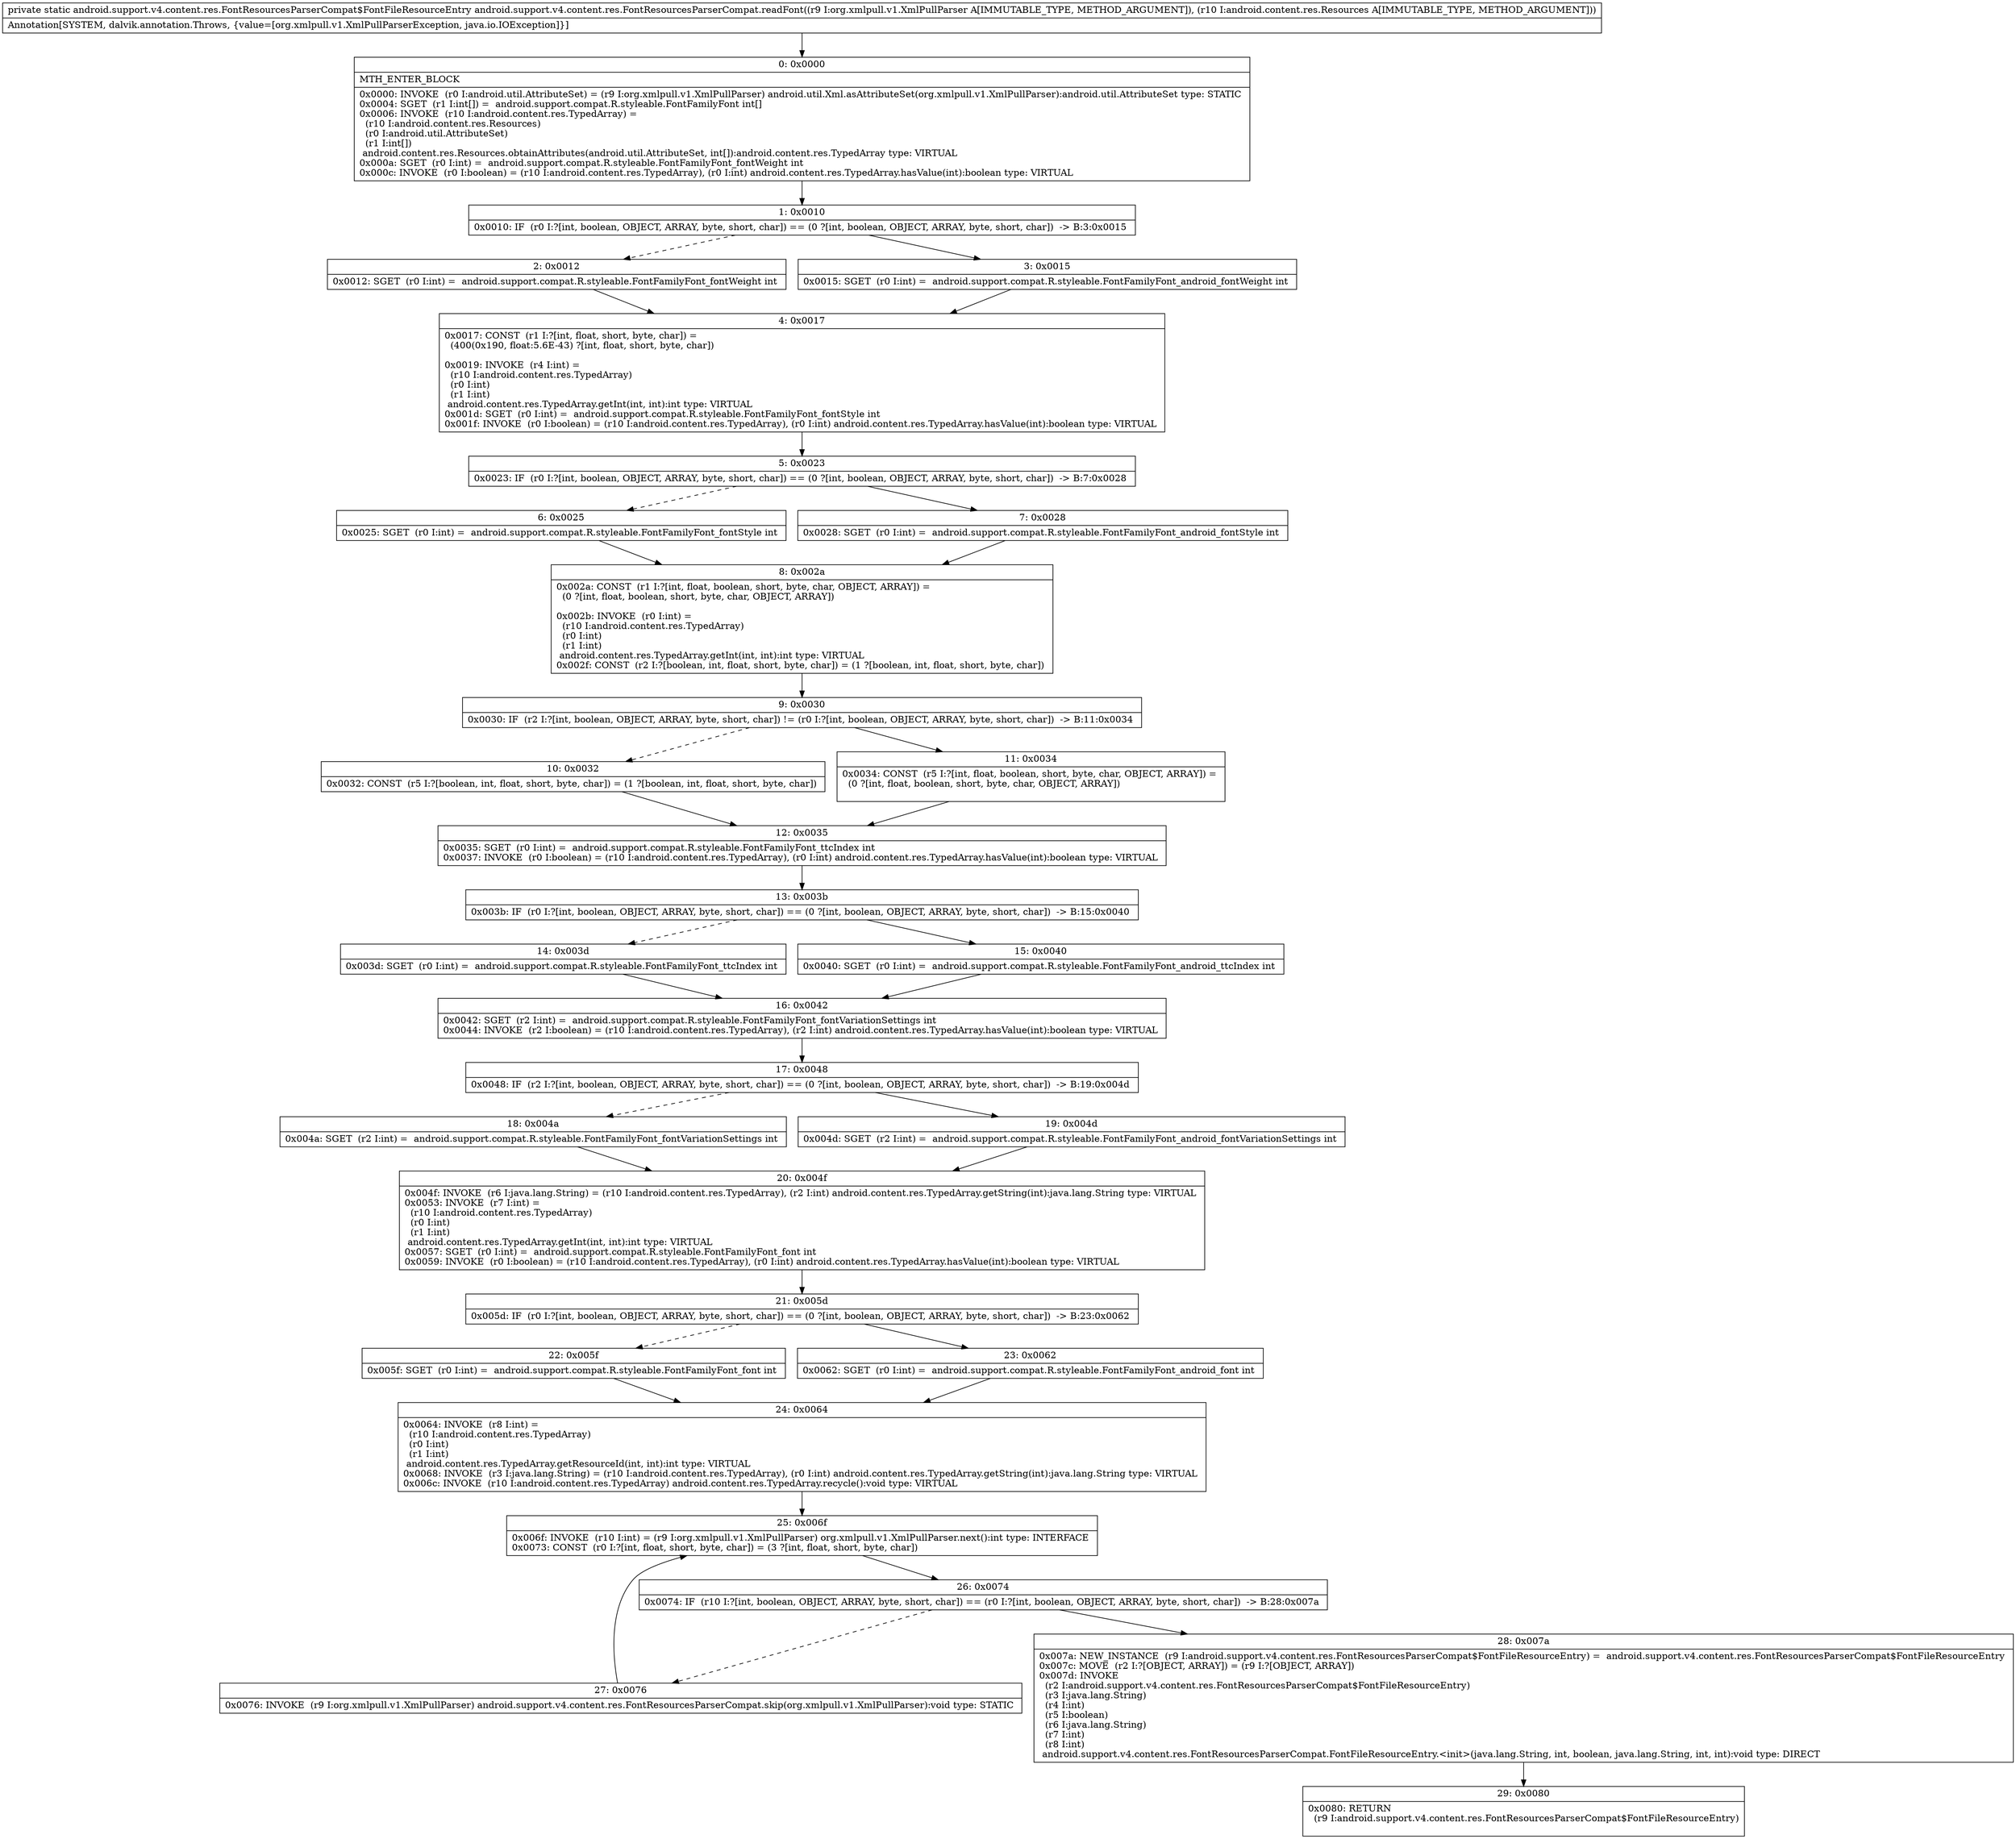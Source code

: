 digraph "CFG forandroid.support.v4.content.res.FontResourcesParserCompat.readFont(Lorg\/xmlpull\/v1\/XmlPullParser;Landroid\/content\/res\/Resources;)Landroid\/support\/v4\/content\/res\/FontResourcesParserCompat$FontFileResourceEntry;" {
Node_0 [shape=record,label="{0\:\ 0x0000|MTH_ENTER_BLOCK\l|0x0000: INVOKE  (r0 I:android.util.AttributeSet) = (r9 I:org.xmlpull.v1.XmlPullParser) android.util.Xml.asAttributeSet(org.xmlpull.v1.XmlPullParser):android.util.AttributeSet type: STATIC \l0x0004: SGET  (r1 I:int[]) =  android.support.compat.R.styleable.FontFamilyFont int[] \l0x0006: INVOKE  (r10 I:android.content.res.TypedArray) = \l  (r10 I:android.content.res.Resources)\l  (r0 I:android.util.AttributeSet)\l  (r1 I:int[])\l android.content.res.Resources.obtainAttributes(android.util.AttributeSet, int[]):android.content.res.TypedArray type: VIRTUAL \l0x000a: SGET  (r0 I:int) =  android.support.compat.R.styleable.FontFamilyFont_fontWeight int \l0x000c: INVOKE  (r0 I:boolean) = (r10 I:android.content.res.TypedArray), (r0 I:int) android.content.res.TypedArray.hasValue(int):boolean type: VIRTUAL \l}"];
Node_1 [shape=record,label="{1\:\ 0x0010|0x0010: IF  (r0 I:?[int, boolean, OBJECT, ARRAY, byte, short, char]) == (0 ?[int, boolean, OBJECT, ARRAY, byte, short, char])  \-\> B:3:0x0015 \l}"];
Node_2 [shape=record,label="{2\:\ 0x0012|0x0012: SGET  (r0 I:int) =  android.support.compat.R.styleable.FontFamilyFont_fontWeight int \l}"];
Node_3 [shape=record,label="{3\:\ 0x0015|0x0015: SGET  (r0 I:int) =  android.support.compat.R.styleable.FontFamilyFont_android_fontWeight int \l}"];
Node_4 [shape=record,label="{4\:\ 0x0017|0x0017: CONST  (r1 I:?[int, float, short, byte, char]) = \l  (400(0x190, float:5.6E\-43) ?[int, float, short, byte, char])\l \l0x0019: INVOKE  (r4 I:int) = \l  (r10 I:android.content.res.TypedArray)\l  (r0 I:int)\l  (r1 I:int)\l android.content.res.TypedArray.getInt(int, int):int type: VIRTUAL \l0x001d: SGET  (r0 I:int) =  android.support.compat.R.styleable.FontFamilyFont_fontStyle int \l0x001f: INVOKE  (r0 I:boolean) = (r10 I:android.content.res.TypedArray), (r0 I:int) android.content.res.TypedArray.hasValue(int):boolean type: VIRTUAL \l}"];
Node_5 [shape=record,label="{5\:\ 0x0023|0x0023: IF  (r0 I:?[int, boolean, OBJECT, ARRAY, byte, short, char]) == (0 ?[int, boolean, OBJECT, ARRAY, byte, short, char])  \-\> B:7:0x0028 \l}"];
Node_6 [shape=record,label="{6\:\ 0x0025|0x0025: SGET  (r0 I:int) =  android.support.compat.R.styleable.FontFamilyFont_fontStyle int \l}"];
Node_7 [shape=record,label="{7\:\ 0x0028|0x0028: SGET  (r0 I:int) =  android.support.compat.R.styleable.FontFamilyFont_android_fontStyle int \l}"];
Node_8 [shape=record,label="{8\:\ 0x002a|0x002a: CONST  (r1 I:?[int, float, boolean, short, byte, char, OBJECT, ARRAY]) = \l  (0 ?[int, float, boolean, short, byte, char, OBJECT, ARRAY])\l \l0x002b: INVOKE  (r0 I:int) = \l  (r10 I:android.content.res.TypedArray)\l  (r0 I:int)\l  (r1 I:int)\l android.content.res.TypedArray.getInt(int, int):int type: VIRTUAL \l0x002f: CONST  (r2 I:?[boolean, int, float, short, byte, char]) = (1 ?[boolean, int, float, short, byte, char]) \l}"];
Node_9 [shape=record,label="{9\:\ 0x0030|0x0030: IF  (r2 I:?[int, boolean, OBJECT, ARRAY, byte, short, char]) != (r0 I:?[int, boolean, OBJECT, ARRAY, byte, short, char])  \-\> B:11:0x0034 \l}"];
Node_10 [shape=record,label="{10\:\ 0x0032|0x0032: CONST  (r5 I:?[boolean, int, float, short, byte, char]) = (1 ?[boolean, int, float, short, byte, char]) \l}"];
Node_11 [shape=record,label="{11\:\ 0x0034|0x0034: CONST  (r5 I:?[int, float, boolean, short, byte, char, OBJECT, ARRAY]) = \l  (0 ?[int, float, boolean, short, byte, char, OBJECT, ARRAY])\l \l}"];
Node_12 [shape=record,label="{12\:\ 0x0035|0x0035: SGET  (r0 I:int) =  android.support.compat.R.styleable.FontFamilyFont_ttcIndex int \l0x0037: INVOKE  (r0 I:boolean) = (r10 I:android.content.res.TypedArray), (r0 I:int) android.content.res.TypedArray.hasValue(int):boolean type: VIRTUAL \l}"];
Node_13 [shape=record,label="{13\:\ 0x003b|0x003b: IF  (r0 I:?[int, boolean, OBJECT, ARRAY, byte, short, char]) == (0 ?[int, boolean, OBJECT, ARRAY, byte, short, char])  \-\> B:15:0x0040 \l}"];
Node_14 [shape=record,label="{14\:\ 0x003d|0x003d: SGET  (r0 I:int) =  android.support.compat.R.styleable.FontFamilyFont_ttcIndex int \l}"];
Node_15 [shape=record,label="{15\:\ 0x0040|0x0040: SGET  (r0 I:int) =  android.support.compat.R.styleable.FontFamilyFont_android_ttcIndex int \l}"];
Node_16 [shape=record,label="{16\:\ 0x0042|0x0042: SGET  (r2 I:int) =  android.support.compat.R.styleable.FontFamilyFont_fontVariationSettings int \l0x0044: INVOKE  (r2 I:boolean) = (r10 I:android.content.res.TypedArray), (r2 I:int) android.content.res.TypedArray.hasValue(int):boolean type: VIRTUAL \l}"];
Node_17 [shape=record,label="{17\:\ 0x0048|0x0048: IF  (r2 I:?[int, boolean, OBJECT, ARRAY, byte, short, char]) == (0 ?[int, boolean, OBJECT, ARRAY, byte, short, char])  \-\> B:19:0x004d \l}"];
Node_18 [shape=record,label="{18\:\ 0x004a|0x004a: SGET  (r2 I:int) =  android.support.compat.R.styleable.FontFamilyFont_fontVariationSettings int \l}"];
Node_19 [shape=record,label="{19\:\ 0x004d|0x004d: SGET  (r2 I:int) =  android.support.compat.R.styleable.FontFamilyFont_android_fontVariationSettings int \l}"];
Node_20 [shape=record,label="{20\:\ 0x004f|0x004f: INVOKE  (r6 I:java.lang.String) = (r10 I:android.content.res.TypedArray), (r2 I:int) android.content.res.TypedArray.getString(int):java.lang.String type: VIRTUAL \l0x0053: INVOKE  (r7 I:int) = \l  (r10 I:android.content.res.TypedArray)\l  (r0 I:int)\l  (r1 I:int)\l android.content.res.TypedArray.getInt(int, int):int type: VIRTUAL \l0x0057: SGET  (r0 I:int) =  android.support.compat.R.styleable.FontFamilyFont_font int \l0x0059: INVOKE  (r0 I:boolean) = (r10 I:android.content.res.TypedArray), (r0 I:int) android.content.res.TypedArray.hasValue(int):boolean type: VIRTUAL \l}"];
Node_21 [shape=record,label="{21\:\ 0x005d|0x005d: IF  (r0 I:?[int, boolean, OBJECT, ARRAY, byte, short, char]) == (0 ?[int, boolean, OBJECT, ARRAY, byte, short, char])  \-\> B:23:0x0062 \l}"];
Node_22 [shape=record,label="{22\:\ 0x005f|0x005f: SGET  (r0 I:int) =  android.support.compat.R.styleable.FontFamilyFont_font int \l}"];
Node_23 [shape=record,label="{23\:\ 0x0062|0x0062: SGET  (r0 I:int) =  android.support.compat.R.styleable.FontFamilyFont_android_font int \l}"];
Node_24 [shape=record,label="{24\:\ 0x0064|0x0064: INVOKE  (r8 I:int) = \l  (r10 I:android.content.res.TypedArray)\l  (r0 I:int)\l  (r1 I:int)\l android.content.res.TypedArray.getResourceId(int, int):int type: VIRTUAL \l0x0068: INVOKE  (r3 I:java.lang.String) = (r10 I:android.content.res.TypedArray), (r0 I:int) android.content.res.TypedArray.getString(int):java.lang.String type: VIRTUAL \l0x006c: INVOKE  (r10 I:android.content.res.TypedArray) android.content.res.TypedArray.recycle():void type: VIRTUAL \l}"];
Node_25 [shape=record,label="{25\:\ 0x006f|0x006f: INVOKE  (r10 I:int) = (r9 I:org.xmlpull.v1.XmlPullParser) org.xmlpull.v1.XmlPullParser.next():int type: INTERFACE \l0x0073: CONST  (r0 I:?[int, float, short, byte, char]) = (3 ?[int, float, short, byte, char]) \l}"];
Node_26 [shape=record,label="{26\:\ 0x0074|0x0074: IF  (r10 I:?[int, boolean, OBJECT, ARRAY, byte, short, char]) == (r0 I:?[int, boolean, OBJECT, ARRAY, byte, short, char])  \-\> B:28:0x007a \l}"];
Node_27 [shape=record,label="{27\:\ 0x0076|0x0076: INVOKE  (r9 I:org.xmlpull.v1.XmlPullParser) android.support.v4.content.res.FontResourcesParserCompat.skip(org.xmlpull.v1.XmlPullParser):void type: STATIC \l}"];
Node_28 [shape=record,label="{28\:\ 0x007a|0x007a: NEW_INSTANCE  (r9 I:android.support.v4.content.res.FontResourcesParserCompat$FontFileResourceEntry) =  android.support.v4.content.res.FontResourcesParserCompat$FontFileResourceEntry \l0x007c: MOVE  (r2 I:?[OBJECT, ARRAY]) = (r9 I:?[OBJECT, ARRAY]) \l0x007d: INVOKE  \l  (r2 I:android.support.v4.content.res.FontResourcesParserCompat$FontFileResourceEntry)\l  (r3 I:java.lang.String)\l  (r4 I:int)\l  (r5 I:boolean)\l  (r6 I:java.lang.String)\l  (r7 I:int)\l  (r8 I:int)\l android.support.v4.content.res.FontResourcesParserCompat.FontFileResourceEntry.\<init\>(java.lang.String, int, boolean, java.lang.String, int, int):void type: DIRECT \l}"];
Node_29 [shape=record,label="{29\:\ 0x0080|0x0080: RETURN  \l  (r9 I:android.support.v4.content.res.FontResourcesParserCompat$FontFileResourceEntry)\l \l}"];
MethodNode[shape=record,label="{private static android.support.v4.content.res.FontResourcesParserCompat$FontFileResourceEntry android.support.v4.content.res.FontResourcesParserCompat.readFont((r9 I:org.xmlpull.v1.XmlPullParser A[IMMUTABLE_TYPE, METHOD_ARGUMENT]), (r10 I:android.content.res.Resources A[IMMUTABLE_TYPE, METHOD_ARGUMENT]))  | Annotation[SYSTEM, dalvik.annotation.Throws, \{value=[org.xmlpull.v1.XmlPullParserException, java.io.IOException]\}]\l}"];
MethodNode -> Node_0;
Node_0 -> Node_1;
Node_1 -> Node_2[style=dashed];
Node_1 -> Node_3;
Node_2 -> Node_4;
Node_3 -> Node_4;
Node_4 -> Node_5;
Node_5 -> Node_6[style=dashed];
Node_5 -> Node_7;
Node_6 -> Node_8;
Node_7 -> Node_8;
Node_8 -> Node_9;
Node_9 -> Node_10[style=dashed];
Node_9 -> Node_11;
Node_10 -> Node_12;
Node_11 -> Node_12;
Node_12 -> Node_13;
Node_13 -> Node_14[style=dashed];
Node_13 -> Node_15;
Node_14 -> Node_16;
Node_15 -> Node_16;
Node_16 -> Node_17;
Node_17 -> Node_18[style=dashed];
Node_17 -> Node_19;
Node_18 -> Node_20;
Node_19 -> Node_20;
Node_20 -> Node_21;
Node_21 -> Node_22[style=dashed];
Node_21 -> Node_23;
Node_22 -> Node_24;
Node_23 -> Node_24;
Node_24 -> Node_25;
Node_25 -> Node_26;
Node_26 -> Node_27[style=dashed];
Node_26 -> Node_28;
Node_27 -> Node_25;
Node_28 -> Node_29;
}


